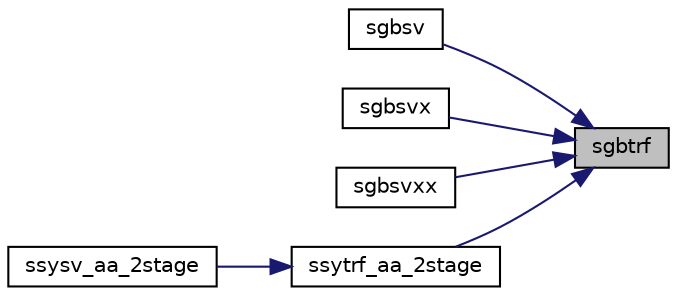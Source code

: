 digraph "sgbtrf"
{
 // LATEX_PDF_SIZE
  edge [fontname="Helvetica",fontsize="10",labelfontname="Helvetica",labelfontsize="10"];
  node [fontname="Helvetica",fontsize="10",shape=record];
  rankdir="RL";
  Node1 [label="sgbtrf",height=0.2,width=0.4,color="black", fillcolor="grey75", style="filled", fontcolor="black",tooltip="SGBTRF"];
  Node1 -> Node2 [dir="back",color="midnightblue",fontsize="10",style="solid",fontname="Helvetica"];
  Node2 [label="sgbsv",height=0.2,width=0.4,color="black", fillcolor="white", style="filled",URL="$sgbsv_8f.html#a3656935309a19ed624052103572a4a47",tooltip="SGBSV computes the solution to system of linear equations A * X = B for GB matrices (simple driver)"];
  Node1 -> Node3 [dir="back",color="midnightblue",fontsize="10",style="solid",fontname="Helvetica"];
  Node3 [label="sgbsvx",height=0.2,width=0.4,color="black", fillcolor="white", style="filled",URL="$sgbsvx_8f.html#ae509be897c5d8dc6885d2b5f13ec2e4a",tooltip="SGBSVX computes the solution to system of linear equations A * X = B for GB matrices"];
  Node1 -> Node4 [dir="back",color="midnightblue",fontsize="10",style="solid",fontname="Helvetica"];
  Node4 [label="sgbsvxx",height=0.2,width=0.4,color="black", fillcolor="white", style="filled",URL="$sgbsvxx_8f.html#ab7b2d018021516f6f0b0f4f6199f32ae",tooltip="SGBSVXX computes the solution to system of linear equations A * X = B for GB matrices"];
  Node1 -> Node5 [dir="back",color="midnightblue",fontsize="10",style="solid",fontname="Helvetica"];
  Node5 [label="ssytrf_aa_2stage",height=0.2,width=0.4,color="black", fillcolor="white", style="filled",URL="$ssytrf__aa__2stage_8f.html#ad1b49392866a54aaaf3fb905a28f2cdc",tooltip="SSYTRF_AA_2STAGE"];
  Node5 -> Node6 [dir="back",color="midnightblue",fontsize="10",style="solid",fontname="Helvetica"];
  Node6 [label="ssysv_aa_2stage",height=0.2,width=0.4,color="black", fillcolor="white", style="filled",URL="$ssysv__aa__2stage_8f.html#a40ea39ef8e6de4553ff0a099910ede7f",tooltip="SSYSV_AA_2STAGE computes the solution to system of linear equations A * X = B for SY matrices"];
}
